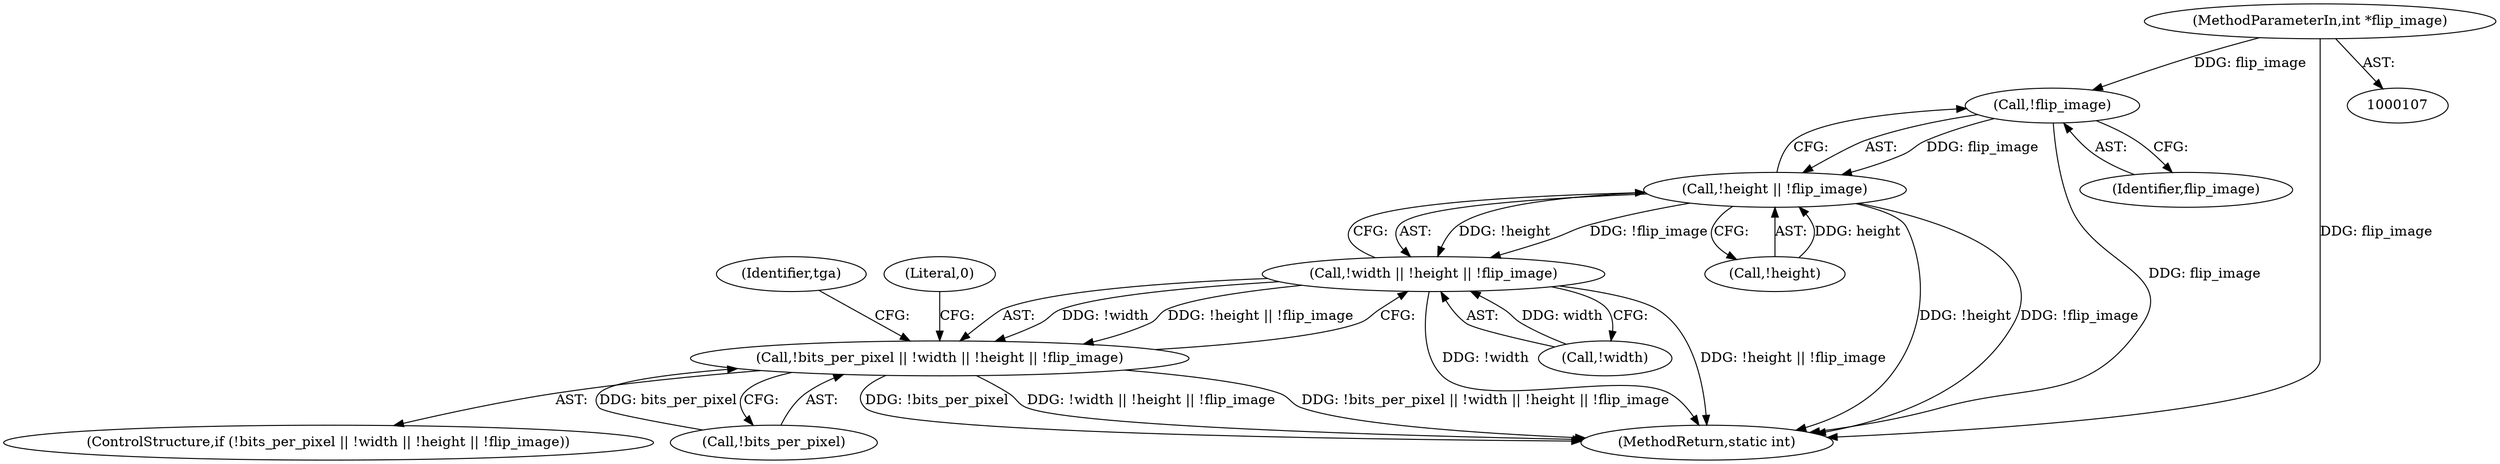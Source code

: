 digraph "0_openjpeg_2cd30c2b06ce332dede81cccad8b334cde997281_0@pointer" {
"1000134" [label="(Call,!flip_image)"];
"1000112" [label="(MethodParameterIn,int *flip_image)"];
"1000131" [label="(Call,!height || !flip_image)"];
"1000128" [label="(Call,!width || !height || !flip_image)"];
"1000125" [label="(Call,!bits_per_pixel || !width || !height || !flip_image)"];
"1000124" [label="(ControlStructure,if (!bits_per_pixel || !width || !height || !flip_image))"];
"1000134" [label="(Call,!flip_image)"];
"1000131" [label="(Call,!height || !flip_image)"];
"1000289" [label="(MethodReturn,static int)"];
"1000132" [label="(Call,!height)"];
"1000126" [label="(Call,!bits_per_pixel)"];
"1000112" [label="(MethodParameterIn,int *flip_image)"];
"1000142" [label="(Identifier,tga)"];
"1000135" [label="(Identifier,flip_image)"];
"1000129" [label="(Call,!width)"];
"1000125" [label="(Call,!bits_per_pixel || !width || !height || !flip_image)"];
"1000128" [label="(Call,!width || !height || !flip_image)"];
"1000138" [label="(Literal,0)"];
"1000134" -> "1000131"  [label="AST: "];
"1000134" -> "1000135"  [label="CFG: "];
"1000135" -> "1000134"  [label="AST: "];
"1000131" -> "1000134"  [label="CFG: "];
"1000134" -> "1000289"  [label="DDG: flip_image"];
"1000134" -> "1000131"  [label="DDG: flip_image"];
"1000112" -> "1000134"  [label="DDG: flip_image"];
"1000112" -> "1000107"  [label="AST: "];
"1000112" -> "1000289"  [label="DDG: flip_image"];
"1000131" -> "1000128"  [label="AST: "];
"1000131" -> "1000132"  [label="CFG: "];
"1000132" -> "1000131"  [label="AST: "];
"1000128" -> "1000131"  [label="CFG: "];
"1000131" -> "1000289"  [label="DDG: !height"];
"1000131" -> "1000289"  [label="DDG: !flip_image"];
"1000131" -> "1000128"  [label="DDG: !height"];
"1000131" -> "1000128"  [label="DDG: !flip_image"];
"1000132" -> "1000131"  [label="DDG: height"];
"1000128" -> "1000125"  [label="AST: "];
"1000128" -> "1000129"  [label="CFG: "];
"1000129" -> "1000128"  [label="AST: "];
"1000125" -> "1000128"  [label="CFG: "];
"1000128" -> "1000289"  [label="DDG: !width"];
"1000128" -> "1000289"  [label="DDG: !height || !flip_image"];
"1000128" -> "1000125"  [label="DDG: !width"];
"1000128" -> "1000125"  [label="DDG: !height || !flip_image"];
"1000129" -> "1000128"  [label="DDG: width"];
"1000125" -> "1000124"  [label="AST: "];
"1000125" -> "1000126"  [label="CFG: "];
"1000126" -> "1000125"  [label="AST: "];
"1000138" -> "1000125"  [label="CFG: "];
"1000142" -> "1000125"  [label="CFG: "];
"1000125" -> "1000289"  [label="DDG: !bits_per_pixel || !width || !height || !flip_image"];
"1000125" -> "1000289"  [label="DDG: !bits_per_pixel"];
"1000125" -> "1000289"  [label="DDG: !width || !height || !flip_image"];
"1000126" -> "1000125"  [label="DDG: bits_per_pixel"];
}
